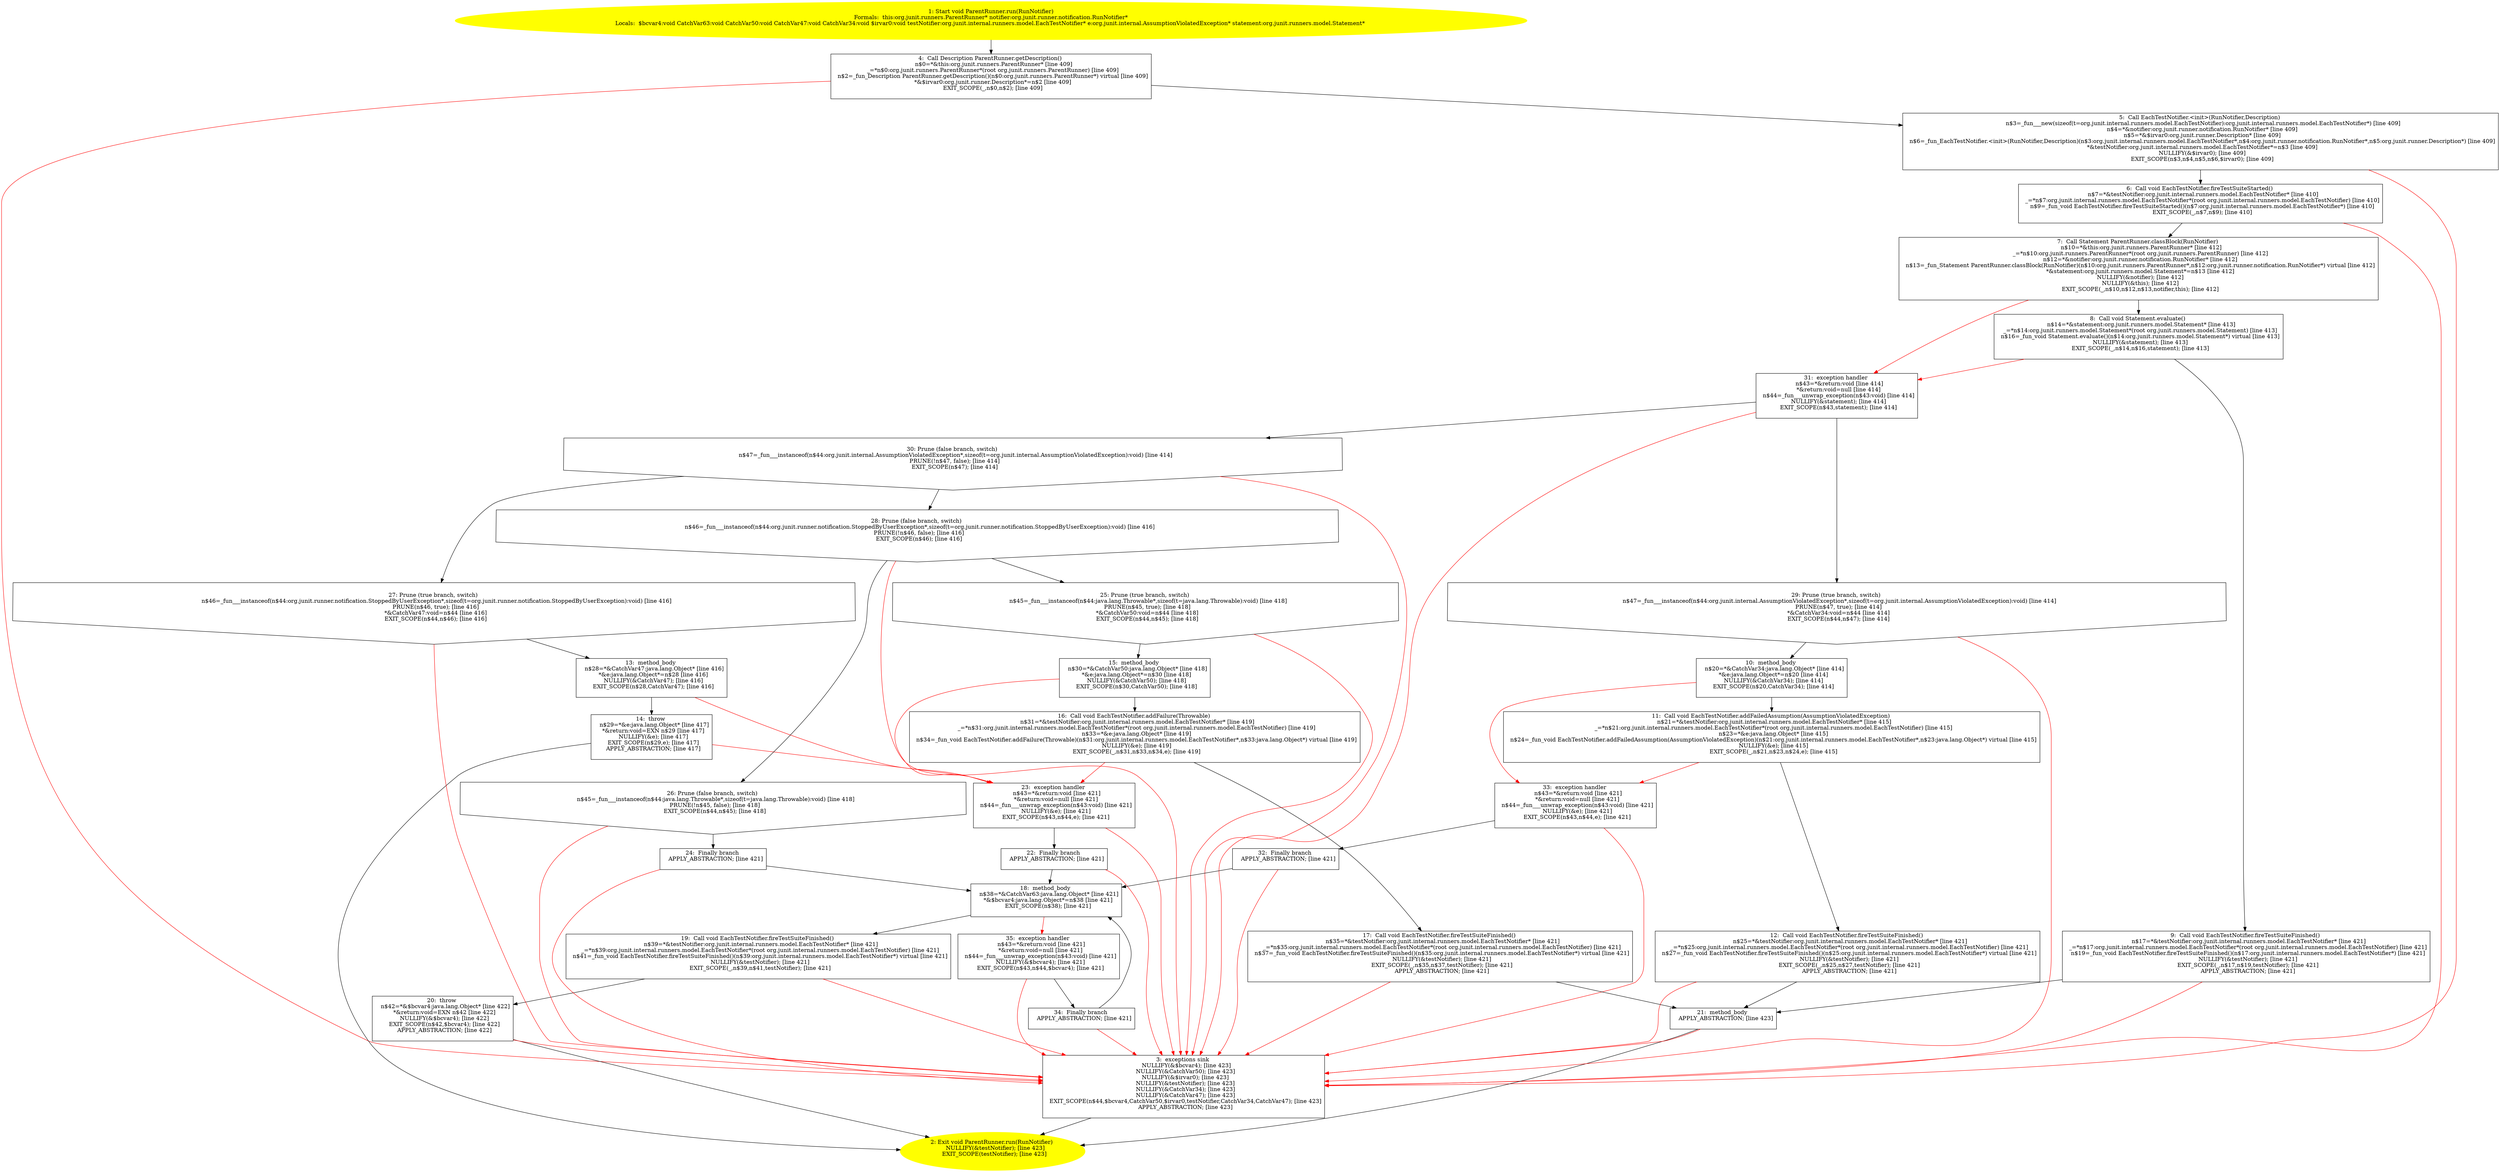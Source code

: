 /* @generated */
digraph cfg {
"org.junit.runners.ParentRunner.run(org.junit.runner.notification.RunNotifier):void.2fb1373f1034158b59bd5204f3a887da_1" [label="1: Start void ParentRunner.run(RunNotifier)\nFormals:  this:org.junit.runners.ParentRunner* notifier:org.junit.runner.notification.RunNotifier*\nLocals:  $bcvar4:void CatchVar63:void CatchVar50:void CatchVar47:void CatchVar34:void $irvar0:void testNotifier:org.junit.internal.runners.model.EachTestNotifier* e:org.junit.internal.AssumptionViolatedException* statement:org.junit.runners.model.Statement* \n  " color=yellow style=filled]
	

	 "org.junit.runners.ParentRunner.run(org.junit.runner.notification.RunNotifier):void.2fb1373f1034158b59bd5204f3a887da_1" -> "org.junit.runners.ParentRunner.run(org.junit.runner.notification.RunNotifier):void.2fb1373f1034158b59bd5204f3a887da_4" ;
"org.junit.runners.ParentRunner.run(org.junit.runner.notification.RunNotifier):void.2fb1373f1034158b59bd5204f3a887da_2" [label="2: Exit void ParentRunner.run(RunNotifier) \n   NULLIFY(&testNotifier); [line 423]\n  EXIT_SCOPE(testNotifier); [line 423]\n " color=yellow style=filled]
	

"org.junit.runners.ParentRunner.run(org.junit.runner.notification.RunNotifier):void.2fb1373f1034158b59bd5204f3a887da_3" [label="3:  exceptions sink \n   NULLIFY(&$bcvar4); [line 423]\n  NULLIFY(&CatchVar50); [line 423]\n  NULLIFY(&$irvar0); [line 423]\n  NULLIFY(&testNotifier); [line 423]\n  NULLIFY(&CatchVar34); [line 423]\n  NULLIFY(&CatchVar47); [line 423]\n  EXIT_SCOPE(n$44,$bcvar4,CatchVar50,$irvar0,testNotifier,CatchVar34,CatchVar47); [line 423]\n  APPLY_ABSTRACTION; [line 423]\n " shape="box"]
	

	 "org.junit.runners.ParentRunner.run(org.junit.runner.notification.RunNotifier):void.2fb1373f1034158b59bd5204f3a887da_3" -> "org.junit.runners.ParentRunner.run(org.junit.runner.notification.RunNotifier):void.2fb1373f1034158b59bd5204f3a887da_2" ;
"org.junit.runners.ParentRunner.run(org.junit.runner.notification.RunNotifier):void.2fb1373f1034158b59bd5204f3a887da_4" [label="4:  Call Description ParentRunner.getDescription() \n   n$0=*&this:org.junit.runners.ParentRunner* [line 409]\n  _=*n$0:org.junit.runners.ParentRunner*(root org.junit.runners.ParentRunner) [line 409]\n  n$2=_fun_Description ParentRunner.getDescription()(n$0:org.junit.runners.ParentRunner*) virtual [line 409]\n  *&$irvar0:org.junit.runner.Description*=n$2 [line 409]\n  EXIT_SCOPE(_,n$0,n$2); [line 409]\n " shape="box"]
	

	 "org.junit.runners.ParentRunner.run(org.junit.runner.notification.RunNotifier):void.2fb1373f1034158b59bd5204f3a887da_4" -> "org.junit.runners.ParentRunner.run(org.junit.runner.notification.RunNotifier):void.2fb1373f1034158b59bd5204f3a887da_5" ;
	 "org.junit.runners.ParentRunner.run(org.junit.runner.notification.RunNotifier):void.2fb1373f1034158b59bd5204f3a887da_4" -> "org.junit.runners.ParentRunner.run(org.junit.runner.notification.RunNotifier):void.2fb1373f1034158b59bd5204f3a887da_3" [color="red" ];
"org.junit.runners.ParentRunner.run(org.junit.runner.notification.RunNotifier):void.2fb1373f1034158b59bd5204f3a887da_5" [label="5:  Call EachTestNotifier.<init>(RunNotifier,Description) \n   n$3=_fun___new(sizeof(t=org.junit.internal.runners.model.EachTestNotifier):org.junit.internal.runners.model.EachTestNotifier*) [line 409]\n  n$4=*&notifier:org.junit.runner.notification.RunNotifier* [line 409]\n  n$5=*&$irvar0:org.junit.runner.Description* [line 409]\n  n$6=_fun_EachTestNotifier.<init>(RunNotifier,Description)(n$3:org.junit.internal.runners.model.EachTestNotifier*,n$4:org.junit.runner.notification.RunNotifier*,n$5:org.junit.runner.Description*) [line 409]\n  *&testNotifier:org.junit.internal.runners.model.EachTestNotifier*=n$3 [line 409]\n  NULLIFY(&$irvar0); [line 409]\n  EXIT_SCOPE(n$3,n$4,n$5,n$6,$irvar0); [line 409]\n " shape="box"]
	

	 "org.junit.runners.ParentRunner.run(org.junit.runner.notification.RunNotifier):void.2fb1373f1034158b59bd5204f3a887da_5" -> "org.junit.runners.ParentRunner.run(org.junit.runner.notification.RunNotifier):void.2fb1373f1034158b59bd5204f3a887da_6" ;
	 "org.junit.runners.ParentRunner.run(org.junit.runner.notification.RunNotifier):void.2fb1373f1034158b59bd5204f3a887da_5" -> "org.junit.runners.ParentRunner.run(org.junit.runner.notification.RunNotifier):void.2fb1373f1034158b59bd5204f3a887da_3" [color="red" ];
"org.junit.runners.ParentRunner.run(org.junit.runner.notification.RunNotifier):void.2fb1373f1034158b59bd5204f3a887da_6" [label="6:  Call void EachTestNotifier.fireTestSuiteStarted() \n   n$7=*&testNotifier:org.junit.internal.runners.model.EachTestNotifier* [line 410]\n  _=*n$7:org.junit.internal.runners.model.EachTestNotifier*(root org.junit.internal.runners.model.EachTestNotifier) [line 410]\n  n$9=_fun_void EachTestNotifier.fireTestSuiteStarted()(n$7:org.junit.internal.runners.model.EachTestNotifier*) [line 410]\n  EXIT_SCOPE(_,n$7,n$9); [line 410]\n " shape="box"]
	

	 "org.junit.runners.ParentRunner.run(org.junit.runner.notification.RunNotifier):void.2fb1373f1034158b59bd5204f3a887da_6" -> "org.junit.runners.ParentRunner.run(org.junit.runner.notification.RunNotifier):void.2fb1373f1034158b59bd5204f3a887da_7" ;
	 "org.junit.runners.ParentRunner.run(org.junit.runner.notification.RunNotifier):void.2fb1373f1034158b59bd5204f3a887da_6" -> "org.junit.runners.ParentRunner.run(org.junit.runner.notification.RunNotifier):void.2fb1373f1034158b59bd5204f3a887da_3" [color="red" ];
"org.junit.runners.ParentRunner.run(org.junit.runner.notification.RunNotifier):void.2fb1373f1034158b59bd5204f3a887da_7" [label="7:  Call Statement ParentRunner.classBlock(RunNotifier) \n   n$10=*&this:org.junit.runners.ParentRunner* [line 412]\n  _=*n$10:org.junit.runners.ParentRunner*(root org.junit.runners.ParentRunner) [line 412]\n  n$12=*&notifier:org.junit.runner.notification.RunNotifier* [line 412]\n  n$13=_fun_Statement ParentRunner.classBlock(RunNotifier)(n$10:org.junit.runners.ParentRunner*,n$12:org.junit.runner.notification.RunNotifier*) virtual [line 412]\n  *&statement:org.junit.runners.model.Statement*=n$13 [line 412]\n  NULLIFY(&notifier); [line 412]\n  NULLIFY(&this); [line 412]\n  EXIT_SCOPE(_,n$10,n$12,n$13,notifier,this); [line 412]\n " shape="box"]
	

	 "org.junit.runners.ParentRunner.run(org.junit.runner.notification.RunNotifier):void.2fb1373f1034158b59bd5204f3a887da_7" -> "org.junit.runners.ParentRunner.run(org.junit.runner.notification.RunNotifier):void.2fb1373f1034158b59bd5204f3a887da_8" ;
	 "org.junit.runners.ParentRunner.run(org.junit.runner.notification.RunNotifier):void.2fb1373f1034158b59bd5204f3a887da_7" -> "org.junit.runners.ParentRunner.run(org.junit.runner.notification.RunNotifier):void.2fb1373f1034158b59bd5204f3a887da_31" [color="red" ];
"org.junit.runners.ParentRunner.run(org.junit.runner.notification.RunNotifier):void.2fb1373f1034158b59bd5204f3a887da_8" [label="8:  Call void Statement.evaluate() \n   n$14=*&statement:org.junit.runners.model.Statement* [line 413]\n  _=*n$14:org.junit.runners.model.Statement*(root org.junit.runners.model.Statement) [line 413]\n  n$16=_fun_void Statement.evaluate()(n$14:org.junit.runners.model.Statement*) virtual [line 413]\n  NULLIFY(&statement); [line 413]\n  EXIT_SCOPE(_,n$14,n$16,statement); [line 413]\n " shape="box"]
	

	 "org.junit.runners.ParentRunner.run(org.junit.runner.notification.RunNotifier):void.2fb1373f1034158b59bd5204f3a887da_8" -> "org.junit.runners.ParentRunner.run(org.junit.runner.notification.RunNotifier):void.2fb1373f1034158b59bd5204f3a887da_9" ;
	 "org.junit.runners.ParentRunner.run(org.junit.runner.notification.RunNotifier):void.2fb1373f1034158b59bd5204f3a887da_8" -> "org.junit.runners.ParentRunner.run(org.junit.runner.notification.RunNotifier):void.2fb1373f1034158b59bd5204f3a887da_31" [color="red" ];
"org.junit.runners.ParentRunner.run(org.junit.runner.notification.RunNotifier):void.2fb1373f1034158b59bd5204f3a887da_9" [label="9:  Call void EachTestNotifier.fireTestSuiteFinished() \n   n$17=*&testNotifier:org.junit.internal.runners.model.EachTestNotifier* [line 421]\n  _=*n$17:org.junit.internal.runners.model.EachTestNotifier*(root org.junit.internal.runners.model.EachTestNotifier) [line 421]\n  n$19=_fun_void EachTestNotifier.fireTestSuiteFinished()(n$17:org.junit.internal.runners.model.EachTestNotifier*) [line 421]\n  NULLIFY(&testNotifier); [line 421]\n  EXIT_SCOPE(_,n$17,n$19,testNotifier); [line 421]\n  APPLY_ABSTRACTION; [line 421]\n " shape="box"]
	

	 "org.junit.runners.ParentRunner.run(org.junit.runner.notification.RunNotifier):void.2fb1373f1034158b59bd5204f3a887da_9" -> "org.junit.runners.ParentRunner.run(org.junit.runner.notification.RunNotifier):void.2fb1373f1034158b59bd5204f3a887da_21" ;
	 "org.junit.runners.ParentRunner.run(org.junit.runner.notification.RunNotifier):void.2fb1373f1034158b59bd5204f3a887da_9" -> "org.junit.runners.ParentRunner.run(org.junit.runner.notification.RunNotifier):void.2fb1373f1034158b59bd5204f3a887da_3" [color="red" ];
"org.junit.runners.ParentRunner.run(org.junit.runner.notification.RunNotifier):void.2fb1373f1034158b59bd5204f3a887da_10" [label="10:  method_body \n   n$20=*&CatchVar34:java.lang.Object* [line 414]\n  *&e:java.lang.Object*=n$20 [line 414]\n  NULLIFY(&CatchVar34); [line 414]\n  EXIT_SCOPE(n$20,CatchVar34); [line 414]\n " shape="box"]
	

	 "org.junit.runners.ParentRunner.run(org.junit.runner.notification.RunNotifier):void.2fb1373f1034158b59bd5204f3a887da_10" -> "org.junit.runners.ParentRunner.run(org.junit.runner.notification.RunNotifier):void.2fb1373f1034158b59bd5204f3a887da_11" ;
	 "org.junit.runners.ParentRunner.run(org.junit.runner.notification.RunNotifier):void.2fb1373f1034158b59bd5204f3a887da_10" -> "org.junit.runners.ParentRunner.run(org.junit.runner.notification.RunNotifier):void.2fb1373f1034158b59bd5204f3a887da_33" [color="red" ];
"org.junit.runners.ParentRunner.run(org.junit.runner.notification.RunNotifier):void.2fb1373f1034158b59bd5204f3a887da_11" [label="11:  Call void EachTestNotifier.addFailedAssumption(AssumptionViolatedException) \n   n$21=*&testNotifier:org.junit.internal.runners.model.EachTestNotifier* [line 415]\n  _=*n$21:org.junit.internal.runners.model.EachTestNotifier*(root org.junit.internal.runners.model.EachTestNotifier) [line 415]\n  n$23=*&e:java.lang.Object* [line 415]\n  n$24=_fun_void EachTestNotifier.addFailedAssumption(AssumptionViolatedException)(n$21:org.junit.internal.runners.model.EachTestNotifier*,n$23:java.lang.Object*) virtual [line 415]\n  NULLIFY(&e); [line 415]\n  EXIT_SCOPE(_,n$21,n$23,n$24,e); [line 415]\n " shape="box"]
	

	 "org.junit.runners.ParentRunner.run(org.junit.runner.notification.RunNotifier):void.2fb1373f1034158b59bd5204f3a887da_11" -> "org.junit.runners.ParentRunner.run(org.junit.runner.notification.RunNotifier):void.2fb1373f1034158b59bd5204f3a887da_12" ;
	 "org.junit.runners.ParentRunner.run(org.junit.runner.notification.RunNotifier):void.2fb1373f1034158b59bd5204f3a887da_11" -> "org.junit.runners.ParentRunner.run(org.junit.runner.notification.RunNotifier):void.2fb1373f1034158b59bd5204f3a887da_33" [color="red" ];
"org.junit.runners.ParentRunner.run(org.junit.runner.notification.RunNotifier):void.2fb1373f1034158b59bd5204f3a887da_12" [label="12:  Call void EachTestNotifier.fireTestSuiteFinished() \n   n$25=*&testNotifier:org.junit.internal.runners.model.EachTestNotifier* [line 421]\n  _=*n$25:org.junit.internal.runners.model.EachTestNotifier*(root org.junit.internal.runners.model.EachTestNotifier) [line 421]\n  n$27=_fun_void EachTestNotifier.fireTestSuiteFinished()(n$25:org.junit.internal.runners.model.EachTestNotifier*) virtual [line 421]\n  NULLIFY(&testNotifier); [line 421]\n  EXIT_SCOPE(_,n$25,n$27,testNotifier); [line 421]\n  APPLY_ABSTRACTION; [line 421]\n " shape="box"]
	

	 "org.junit.runners.ParentRunner.run(org.junit.runner.notification.RunNotifier):void.2fb1373f1034158b59bd5204f3a887da_12" -> "org.junit.runners.ParentRunner.run(org.junit.runner.notification.RunNotifier):void.2fb1373f1034158b59bd5204f3a887da_21" ;
	 "org.junit.runners.ParentRunner.run(org.junit.runner.notification.RunNotifier):void.2fb1373f1034158b59bd5204f3a887da_12" -> "org.junit.runners.ParentRunner.run(org.junit.runner.notification.RunNotifier):void.2fb1373f1034158b59bd5204f3a887da_3" [color="red" ];
"org.junit.runners.ParentRunner.run(org.junit.runner.notification.RunNotifier):void.2fb1373f1034158b59bd5204f3a887da_13" [label="13:  method_body \n   n$28=*&CatchVar47:java.lang.Object* [line 416]\n  *&e:java.lang.Object*=n$28 [line 416]\n  NULLIFY(&CatchVar47); [line 416]\n  EXIT_SCOPE(n$28,CatchVar47); [line 416]\n " shape="box"]
	

	 "org.junit.runners.ParentRunner.run(org.junit.runner.notification.RunNotifier):void.2fb1373f1034158b59bd5204f3a887da_13" -> "org.junit.runners.ParentRunner.run(org.junit.runner.notification.RunNotifier):void.2fb1373f1034158b59bd5204f3a887da_14" ;
	 "org.junit.runners.ParentRunner.run(org.junit.runner.notification.RunNotifier):void.2fb1373f1034158b59bd5204f3a887da_13" -> "org.junit.runners.ParentRunner.run(org.junit.runner.notification.RunNotifier):void.2fb1373f1034158b59bd5204f3a887da_23" [color="red" ];
"org.junit.runners.ParentRunner.run(org.junit.runner.notification.RunNotifier):void.2fb1373f1034158b59bd5204f3a887da_14" [label="14:  throw \n   n$29=*&e:java.lang.Object* [line 417]\n  *&return:void=EXN n$29 [line 417]\n  NULLIFY(&e); [line 417]\n  EXIT_SCOPE(n$29,e); [line 417]\n  APPLY_ABSTRACTION; [line 417]\n " shape="box"]
	

	 "org.junit.runners.ParentRunner.run(org.junit.runner.notification.RunNotifier):void.2fb1373f1034158b59bd5204f3a887da_14" -> "org.junit.runners.ParentRunner.run(org.junit.runner.notification.RunNotifier):void.2fb1373f1034158b59bd5204f3a887da_2" ;
	 "org.junit.runners.ParentRunner.run(org.junit.runner.notification.RunNotifier):void.2fb1373f1034158b59bd5204f3a887da_14" -> "org.junit.runners.ParentRunner.run(org.junit.runner.notification.RunNotifier):void.2fb1373f1034158b59bd5204f3a887da_23" [color="red" ];
"org.junit.runners.ParentRunner.run(org.junit.runner.notification.RunNotifier):void.2fb1373f1034158b59bd5204f3a887da_15" [label="15:  method_body \n   n$30=*&CatchVar50:java.lang.Object* [line 418]\n  *&e:java.lang.Object*=n$30 [line 418]\n  NULLIFY(&CatchVar50); [line 418]\n  EXIT_SCOPE(n$30,CatchVar50); [line 418]\n " shape="box"]
	

	 "org.junit.runners.ParentRunner.run(org.junit.runner.notification.RunNotifier):void.2fb1373f1034158b59bd5204f3a887da_15" -> "org.junit.runners.ParentRunner.run(org.junit.runner.notification.RunNotifier):void.2fb1373f1034158b59bd5204f3a887da_16" ;
	 "org.junit.runners.ParentRunner.run(org.junit.runner.notification.RunNotifier):void.2fb1373f1034158b59bd5204f3a887da_15" -> "org.junit.runners.ParentRunner.run(org.junit.runner.notification.RunNotifier):void.2fb1373f1034158b59bd5204f3a887da_23" [color="red" ];
"org.junit.runners.ParentRunner.run(org.junit.runner.notification.RunNotifier):void.2fb1373f1034158b59bd5204f3a887da_16" [label="16:  Call void EachTestNotifier.addFailure(Throwable) \n   n$31=*&testNotifier:org.junit.internal.runners.model.EachTestNotifier* [line 419]\n  _=*n$31:org.junit.internal.runners.model.EachTestNotifier*(root org.junit.internal.runners.model.EachTestNotifier) [line 419]\n  n$33=*&e:java.lang.Object* [line 419]\n  n$34=_fun_void EachTestNotifier.addFailure(Throwable)(n$31:org.junit.internal.runners.model.EachTestNotifier*,n$33:java.lang.Object*) virtual [line 419]\n  NULLIFY(&e); [line 419]\n  EXIT_SCOPE(_,n$31,n$33,n$34,e); [line 419]\n " shape="box"]
	

	 "org.junit.runners.ParentRunner.run(org.junit.runner.notification.RunNotifier):void.2fb1373f1034158b59bd5204f3a887da_16" -> "org.junit.runners.ParentRunner.run(org.junit.runner.notification.RunNotifier):void.2fb1373f1034158b59bd5204f3a887da_17" ;
	 "org.junit.runners.ParentRunner.run(org.junit.runner.notification.RunNotifier):void.2fb1373f1034158b59bd5204f3a887da_16" -> "org.junit.runners.ParentRunner.run(org.junit.runner.notification.RunNotifier):void.2fb1373f1034158b59bd5204f3a887da_23" [color="red" ];
"org.junit.runners.ParentRunner.run(org.junit.runner.notification.RunNotifier):void.2fb1373f1034158b59bd5204f3a887da_17" [label="17:  Call void EachTestNotifier.fireTestSuiteFinished() \n   n$35=*&testNotifier:org.junit.internal.runners.model.EachTestNotifier* [line 421]\n  _=*n$35:org.junit.internal.runners.model.EachTestNotifier*(root org.junit.internal.runners.model.EachTestNotifier) [line 421]\n  n$37=_fun_void EachTestNotifier.fireTestSuiteFinished()(n$35:org.junit.internal.runners.model.EachTestNotifier*) virtual [line 421]\n  NULLIFY(&testNotifier); [line 421]\n  EXIT_SCOPE(_,n$35,n$37,testNotifier); [line 421]\n  APPLY_ABSTRACTION; [line 421]\n " shape="box"]
	

	 "org.junit.runners.ParentRunner.run(org.junit.runner.notification.RunNotifier):void.2fb1373f1034158b59bd5204f3a887da_17" -> "org.junit.runners.ParentRunner.run(org.junit.runner.notification.RunNotifier):void.2fb1373f1034158b59bd5204f3a887da_21" ;
	 "org.junit.runners.ParentRunner.run(org.junit.runner.notification.RunNotifier):void.2fb1373f1034158b59bd5204f3a887da_17" -> "org.junit.runners.ParentRunner.run(org.junit.runner.notification.RunNotifier):void.2fb1373f1034158b59bd5204f3a887da_3" [color="red" ];
"org.junit.runners.ParentRunner.run(org.junit.runner.notification.RunNotifier):void.2fb1373f1034158b59bd5204f3a887da_18" [label="18:  method_body \n   n$38=*&CatchVar63:java.lang.Object* [line 421]\n  *&$bcvar4:java.lang.Object*=n$38 [line 421]\n  EXIT_SCOPE(n$38); [line 421]\n " shape="box"]
	

	 "org.junit.runners.ParentRunner.run(org.junit.runner.notification.RunNotifier):void.2fb1373f1034158b59bd5204f3a887da_18" -> "org.junit.runners.ParentRunner.run(org.junit.runner.notification.RunNotifier):void.2fb1373f1034158b59bd5204f3a887da_19" ;
	 "org.junit.runners.ParentRunner.run(org.junit.runner.notification.RunNotifier):void.2fb1373f1034158b59bd5204f3a887da_18" -> "org.junit.runners.ParentRunner.run(org.junit.runner.notification.RunNotifier):void.2fb1373f1034158b59bd5204f3a887da_35" [color="red" ];
"org.junit.runners.ParentRunner.run(org.junit.runner.notification.RunNotifier):void.2fb1373f1034158b59bd5204f3a887da_19" [label="19:  Call void EachTestNotifier.fireTestSuiteFinished() \n   n$39=*&testNotifier:org.junit.internal.runners.model.EachTestNotifier* [line 421]\n  _=*n$39:org.junit.internal.runners.model.EachTestNotifier*(root org.junit.internal.runners.model.EachTestNotifier) [line 421]\n  n$41=_fun_void EachTestNotifier.fireTestSuiteFinished()(n$39:org.junit.internal.runners.model.EachTestNotifier*) virtual [line 421]\n  NULLIFY(&testNotifier); [line 421]\n  EXIT_SCOPE(_,n$39,n$41,testNotifier); [line 421]\n " shape="box"]
	

	 "org.junit.runners.ParentRunner.run(org.junit.runner.notification.RunNotifier):void.2fb1373f1034158b59bd5204f3a887da_19" -> "org.junit.runners.ParentRunner.run(org.junit.runner.notification.RunNotifier):void.2fb1373f1034158b59bd5204f3a887da_20" ;
	 "org.junit.runners.ParentRunner.run(org.junit.runner.notification.RunNotifier):void.2fb1373f1034158b59bd5204f3a887da_19" -> "org.junit.runners.ParentRunner.run(org.junit.runner.notification.RunNotifier):void.2fb1373f1034158b59bd5204f3a887da_3" [color="red" ];
"org.junit.runners.ParentRunner.run(org.junit.runner.notification.RunNotifier):void.2fb1373f1034158b59bd5204f3a887da_20" [label="20:  throw \n   n$42=*&$bcvar4:java.lang.Object* [line 422]\n  *&return:void=EXN n$42 [line 422]\n  NULLIFY(&$bcvar4); [line 422]\n  EXIT_SCOPE(n$42,$bcvar4); [line 422]\n  APPLY_ABSTRACTION; [line 422]\n " shape="box"]
	

	 "org.junit.runners.ParentRunner.run(org.junit.runner.notification.RunNotifier):void.2fb1373f1034158b59bd5204f3a887da_20" -> "org.junit.runners.ParentRunner.run(org.junit.runner.notification.RunNotifier):void.2fb1373f1034158b59bd5204f3a887da_2" ;
	 "org.junit.runners.ParentRunner.run(org.junit.runner.notification.RunNotifier):void.2fb1373f1034158b59bd5204f3a887da_20" -> "org.junit.runners.ParentRunner.run(org.junit.runner.notification.RunNotifier):void.2fb1373f1034158b59bd5204f3a887da_3" [color="red" ];
"org.junit.runners.ParentRunner.run(org.junit.runner.notification.RunNotifier):void.2fb1373f1034158b59bd5204f3a887da_21" [label="21:  method_body \n   APPLY_ABSTRACTION; [line 423]\n " shape="box"]
	

	 "org.junit.runners.ParentRunner.run(org.junit.runner.notification.RunNotifier):void.2fb1373f1034158b59bd5204f3a887da_21" -> "org.junit.runners.ParentRunner.run(org.junit.runner.notification.RunNotifier):void.2fb1373f1034158b59bd5204f3a887da_2" ;
	 "org.junit.runners.ParentRunner.run(org.junit.runner.notification.RunNotifier):void.2fb1373f1034158b59bd5204f3a887da_21" -> "org.junit.runners.ParentRunner.run(org.junit.runner.notification.RunNotifier):void.2fb1373f1034158b59bd5204f3a887da_3" [color="red" ];
"org.junit.runners.ParentRunner.run(org.junit.runner.notification.RunNotifier):void.2fb1373f1034158b59bd5204f3a887da_22" [label="22:  Finally branch \n   APPLY_ABSTRACTION; [line 421]\n " shape="box"]
	

	 "org.junit.runners.ParentRunner.run(org.junit.runner.notification.RunNotifier):void.2fb1373f1034158b59bd5204f3a887da_22" -> "org.junit.runners.ParentRunner.run(org.junit.runner.notification.RunNotifier):void.2fb1373f1034158b59bd5204f3a887da_18" ;
	 "org.junit.runners.ParentRunner.run(org.junit.runner.notification.RunNotifier):void.2fb1373f1034158b59bd5204f3a887da_22" -> "org.junit.runners.ParentRunner.run(org.junit.runner.notification.RunNotifier):void.2fb1373f1034158b59bd5204f3a887da_3" [color="red" ];
"org.junit.runners.ParentRunner.run(org.junit.runner.notification.RunNotifier):void.2fb1373f1034158b59bd5204f3a887da_23" [label="23:  exception handler \n   n$43=*&return:void [line 421]\n  *&return:void=null [line 421]\n  n$44=_fun___unwrap_exception(n$43:void) [line 421]\n  NULLIFY(&e); [line 421]\n  EXIT_SCOPE(n$43,n$44,e); [line 421]\n " shape="box"]
	

	 "org.junit.runners.ParentRunner.run(org.junit.runner.notification.RunNotifier):void.2fb1373f1034158b59bd5204f3a887da_23" -> "org.junit.runners.ParentRunner.run(org.junit.runner.notification.RunNotifier):void.2fb1373f1034158b59bd5204f3a887da_22" ;
	 "org.junit.runners.ParentRunner.run(org.junit.runner.notification.RunNotifier):void.2fb1373f1034158b59bd5204f3a887da_23" -> "org.junit.runners.ParentRunner.run(org.junit.runner.notification.RunNotifier):void.2fb1373f1034158b59bd5204f3a887da_3" [color="red" ];
"org.junit.runners.ParentRunner.run(org.junit.runner.notification.RunNotifier):void.2fb1373f1034158b59bd5204f3a887da_24" [label="24:  Finally branch \n   APPLY_ABSTRACTION; [line 421]\n " shape="box"]
	

	 "org.junit.runners.ParentRunner.run(org.junit.runner.notification.RunNotifier):void.2fb1373f1034158b59bd5204f3a887da_24" -> "org.junit.runners.ParentRunner.run(org.junit.runner.notification.RunNotifier):void.2fb1373f1034158b59bd5204f3a887da_18" ;
	 "org.junit.runners.ParentRunner.run(org.junit.runner.notification.RunNotifier):void.2fb1373f1034158b59bd5204f3a887da_24" -> "org.junit.runners.ParentRunner.run(org.junit.runner.notification.RunNotifier):void.2fb1373f1034158b59bd5204f3a887da_3" [color="red" ];
"org.junit.runners.ParentRunner.run(org.junit.runner.notification.RunNotifier):void.2fb1373f1034158b59bd5204f3a887da_25" [label="25: Prune (true branch, switch) \n   n$45=_fun___instanceof(n$44:java.lang.Throwable*,sizeof(t=java.lang.Throwable):void) [line 418]\n  PRUNE(n$45, true); [line 418]\n  *&CatchVar50:void=n$44 [line 418]\n  EXIT_SCOPE(n$44,n$45); [line 418]\n " shape="invhouse"]
	

	 "org.junit.runners.ParentRunner.run(org.junit.runner.notification.RunNotifier):void.2fb1373f1034158b59bd5204f3a887da_25" -> "org.junit.runners.ParentRunner.run(org.junit.runner.notification.RunNotifier):void.2fb1373f1034158b59bd5204f3a887da_15" ;
	 "org.junit.runners.ParentRunner.run(org.junit.runner.notification.RunNotifier):void.2fb1373f1034158b59bd5204f3a887da_25" -> "org.junit.runners.ParentRunner.run(org.junit.runner.notification.RunNotifier):void.2fb1373f1034158b59bd5204f3a887da_3" [color="red" ];
"org.junit.runners.ParentRunner.run(org.junit.runner.notification.RunNotifier):void.2fb1373f1034158b59bd5204f3a887da_26" [label="26: Prune (false branch, switch) \n   n$45=_fun___instanceof(n$44:java.lang.Throwable*,sizeof(t=java.lang.Throwable):void) [line 418]\n  PRUNE(!n$45, false); [line 418]\n  EXIT_SCOPE(n$44,n$45); [line 418]\n " shape="invhouse"]
	

	 "org.junit.runners.ParentRunner.run(org.junit.runner.notification.RunNotifier):void.2fb1373f1034158b59bd5204f3a887da_26" -> "org.junit.runners.ParentRunner.run(org.junit.runner.notification.RunNotifier):void.2fb1373f1034158b59bd5204f3a887da_24" ;
	 "org.junit.runners.ParentRunner.run(org.junit.runner.notification.RunNotifier):void.2fb1373f1034158b59bd5204f3a887da_26" -> "org.junit.runners.ParentRunner.run(org.junit.runner.notification.RunNotifier):void.2fb1373f1034158b59bd5204f3a887da_3" [color="red" ];
"org.junit.runners.ParentRunner.run(org.junit.runner.notification.RunNotifier):void.2fb1373f1034158b59bd5204f3a887da_27" [label="27: Prune (true branch, switch) \n   n$46=_fun___instanceof(n$44:org.junit.runner.notification.StoppedByUserException*,sizeof(t=org.junit.runner.notification.StoppedByUserException):void) [line 416]\n  PRUNE(n$46, true); [line 416]\n  *&CatchVar47:void=n$44 [line 416]\n  EXIT_SCOPE(n$44,n$46); [line 416]\n " shape="invhouse"]
	

	 "org.junit.runners.ParentRunner.run(org.junit.runner.notification.RunNotifier):void.2fb1373f1034158b59bd5204f3a887da_27" -> "org.junit.runners.ParentRunner.run(org.junit.runner.notification.RunNotifier):void.2fb1373f1034158b59bd5204f3a887da_13" ;
	 "org.junit.runners.ParentRunner.run(org.junit.runner.notification.RunNotifier):void.2fb1373f1034158b59bd5204f3a887da_27" -> "org.junit.runners.ParentRunner.run(org.junit.runner.notification.RunNotifier):void.2fb1373f1034158b59bd5204f3a887da_3" [color="red" ];
"org.junit.runners.ParentRunner.run(org.junit.runner.notification.RunNotifier):void.2fb1373f1034158b59bd5204f3a887da_28" [label="28: Prune (false branch, switch) \n   n$46=_fun___instanceof(n$44:org.junit.runner.notification.StoppedByUserException*,sizeof(t=org.junit.runner.notification.StoppedByUserException):void) [line 416]\n  PRUNE(!n$46, false); [line 416]\n  EXIT_SCOPE(n$46); [line 416]\n " shape="invhouse"]
	

	 "org.junit.runners.ParentRunner.run(org.junit.runner.notification.RunNotifier):void.2fb1373f1034158b59bd5204f3a887da_28" -> "org.junit.runners.ParentRunner.run(org.junit.runner.notification.RunNotifier):void.2fb1373f1034158b59bd5204f3a887da_25" ;
	 "org.junit.runners.ParentRunner.run(org.junit.runner.notification.RunNotifier):void.2fb1373f1034158b59bd5204f3a887da_28" -> "org.junit.runners.ParentRunner.run(org.junit.runner.notification.RunNotifier):void.2fb1373f1034158b59bd5204f3a887da_26" ;
	 "org.junit.runners.ParentRunner.run(org.junit.runner.notification.RunNotifier):void.2fb1373f1034158b59bd5204f3a887da_28" -> "org.junit.runners.ParentRunner.run(org.junit.runner.notification.RunNotifier):void.2fb1373f1034158b59bd5204f3a887da_3" [color="red" ];
"org.junit.runners.ParentRunner.run(org.junit.runner.notification.RunNotifier):void.2fb1373f1034158b59bd5204f3a887da_29" [label="29: Prune (true branch, switch) \n   n$47=_fun___instanceof(n$44:org.junit.internal.AssumptionViolatedException*,sizeof(t=org.junit.internal.AssumptionViolatedException):void) [line 414]\n  PRUNE(n$47, true); [line 414]\n  *&CatchVar34:void=n$44 [line 414]\n  EXIT_SCOPE(n$44,n$47); [line 414]\n " shape="invhouse"]
	

	 "org.junit.runners.ParentRunner.run(org.junit.runner.notification.RunNotifier):void.2fb1373f1034158b59bd5204f3a887da_29" -> "org.junit.runners.ParentRunner.run(org.junit.runner.notification.RunNotifier):void.2fb1373f1034158b59bd5204f3a887da_10" ;
	 "org.junit.runners.ParentRunner.run(org.junit.runner.notification.RunNotifier):void.2fb1373f1034158b59bd5204f3a887da_29" -> "org.junit.runners.ParentRunner.run(org.junit.runner.notification.RunNotifier):void.2fb1373f1034158b59bd5204f3a887da_3" [color="red" ];
"org.junit.runners.ParentRunner.run(org.junit.runner.notification.RunNotifier):void.2fb1373f1034158b59bd5204f3a887da_30" [label="30: Prune (false branch, switch) \n   n$47=_fun___instanceof(n$44:org.junit.internal.AssumptionViolatedException*,sizeof(t=org.junit.internal.AssumptionViolatedException):void) [line 414]\n  PRUNE(!n$47, false); [line 414]\n  EXIT_SCOPE(n$47); [line 414]\n " shape="invhouse"]
	

	 "org.junit.runners.ParentRunner.run(org.junit.runner.notification.RunNotifier):void.2fb1373f1034158b59bd5204f3a887da_30" -> "org.junit.runners.ParentRunner.run(org.junit.runner.notification.RunNotifier):void.2fb1373f1034158b59bd5204f3a887da_27" ;
	 "org.junit.runners.ParentRunner.run(org.junit.runner.notification.RunNotifier):void.2fb1373f1034158b59bd5204f3a887da_30" -> "org.junit.runners.ParentRunner.run(org.junit.runner.notification.RunNotifier):void.2fb1373f1034158b59bd5204f3a887da_28" ;
	 "org.junit.runners.ParentRunner.run(org.junit.runner.notification.RunNotifier):void.2fb1373f1034158b59bd5204f3a887da_30" -> "org.junit.runners.ParentRunner.run(org.junit.runner.notification.RunNotifier):void.2fb1373f1034158b59bd5204f3a887da_3" [color="red" ];
"org.junit.runners.ParentRunner.run(org.junit.runner.notification.RunNotifier):void.2fb1373f1034158b59bd5204f3a887da_31" [label="31:  exception handler \n   n$43=*&return:void [line 414]\n  *&return:void=null [line 414]\n  n$44=_fun___unwrap_exception(n$43:void) [line 414]\n  NULLIFY(&statement); [line 414]\n  EXIT_SCOPE(n$43,statement); [line 414]\n " shape="box"]
	

	 "org.junit.runners.ParentRunner.run(org.junit.runner.notification.RunNotifier):void.2fb1373f1034158b59bd5204f3a887da_31" -> "org.junit.runners.ParentRunner.run(org.junit.runner.notification.RunNotifier):void.2fb1373f1034158b59bd5204f3a887da_29" ;
	 "org.junit.runners.ParentRunner.run(org.junit.runner.notification.RunNotifier):void.2fb1373f1034158b59bd5204f3a887da_31" -> "org.junit.runners.ParentRunner.run(org.junit.runner.notification.RunNotifier):void.2fb1373f1034158b59bd5204f3a887da_30" ;
	 "org.junit.runners.ParentRunner.run(org.junit.runner.notification.RunNotifier):void.2fb1373f1034158b59bd5204f3a887da_31" -> "org.junit.runners.ParentRunner.run(org.junit.runner.notification.RunNotifier):void.2fb1373f1034158b59bd5204f3a887da_3" [color="red" ];
"org.junit.runners.ParentRunner.run(org.junit.runner.notification.RunNotifier):void.2fb1373f1034158b59bd5204f3a887da_32" [label="32:  Finally branch \n   APPLY_ABSTRACTION; [line 421]\n " shape="box"]
	

	 "org.junit.runners.ParentRunner.run(org.junit.runner.notification.RunNotifier):void.2fb1373f1034158b59bd5204f3a887da_32" -> "org.junit.runners.ParentRunner.run(org.junit.runner.notification.RunNotifier):void.2fb1373f1034158b59bd5204f3a887da_18" ;
	 "org.junit.runners.ParentRunner.run(org.junit.runner.notification.RunNotifier):void.2fb1373f1034158b59bd5204f3a887da_32" -> "org.junit.runners.ParentRunner.run(org.junit.runner.notification.RunNotifier):void.2fb1373f1034158b59bd5204f3a887da_3" [color="red" ];
"org.junit.runners.ParentRunner.run(org.junit.runner.notification.RunNotifier):void.2fb1373f1034158b59bd5204f3a887da_33" [label="33:  exception handler \n   n$43=*&return:void [line 421]\n  *&return:void=null [line 421]\n  n$44=_fun___unwrap_exception(n$43:void) [line 421]\n  NULLIFY(&e); [line 421]\n  EXIT_SCOPE(n$43,n$44,e); [line 421]\n " shape="box"]
	

	 "org.junit.runners.ParentRunner.run(org.junit.runner.notification.RunNotifier):void.2fb1373f1034158b59bd5204f3a887da_33" -> "org.junit.runners.ParentRunner.run(org.junit.runner.notification.RunNotifier):void.2fb1373f1034158b59bd5204f3a887da_32" ;
	 "org.junit.runners.ParentRunner.run(org.junit.runner.notification.RunNotifier):void.2fb1373f1034158b59bd5204f3a887da_33" -> "org.junit.runners.ParentRunner.run(org.junit.runner.notification.RunNotifier):void.2fb1373f1034158b59bd5204f3a887da_3" [color="red" ];
"org.junit.runners.ParentRunner.run(org.junit.runner.notification.RunNotifier):void.2fb1373f1034158b59bd5204f3a887da_34" [label="34:  Finally branch \n   APPLY_ABSTRACTION; [line 421]\n " shape="box"]
	

	 "org.junit.runners.ParentRunner.run(org.junit.runner.notification.RunNotifier):void.2fb1373f1034158b59bd5204f3a887da_34" -> "org.junit.runners.ParentRunner.run(org.junit.runner.notification.RunNotifier):void.2fb1373f1034158b59bd5204f3a887da_18" ;
	 "org.junit.runners.ParentRunner.run(org.junit.runner.notification.RunNotifier):void.2fb1373f1034158b59bd5204f3a887da_34" -> "org.junit.runners.ParentRunner.run(org.junit.runner.notification.RunNotifier):void.2fb1373f1034158b59bd5204f3a887da_3" [color="red" ];
"org.junit.runners.ParentRunner.run(org.junit.runner.notification.RunNotifier):void.2fb1373f1034158b59bd5204f3a887da_35" [label="35:  exception handler \n   n$43=*&return:void [line 421]\n  *&return:void=null [line 421]\n  n$44=_fun___unwrap_exception(n$43:void) [line 421]\n  NULLIFY(&$bcvar4); [line 421]\n  EXIT_SCOPE(n$43,n$44,$bcvar4); [line 421]\n " shape="box"]
	

	 "org.junit.runners.ParentRunner.run(org.junit.runner.notification.RunNotifier):void.2fb1373f1034158b59bd5204f3a887da_35" -> "org.junit.runners.ParentRunner.run(org.junit.runner.notification.RunNotifier):void.2fb1373f1034158b59bd5204f3a887da_34" ;
	 "org.junit.runners.ParentRunner.run(org.junit.runner.notification.RunNotifier):void.2fb1373f1034158b59bd5204f3a887da_35" -> "org.junit.runners.ParentRunner.run(org.junit.runner.notification.RunNotifier):void.2fb1373f1034158b59bd5204f3a887da_3" [color="red" ];
}
